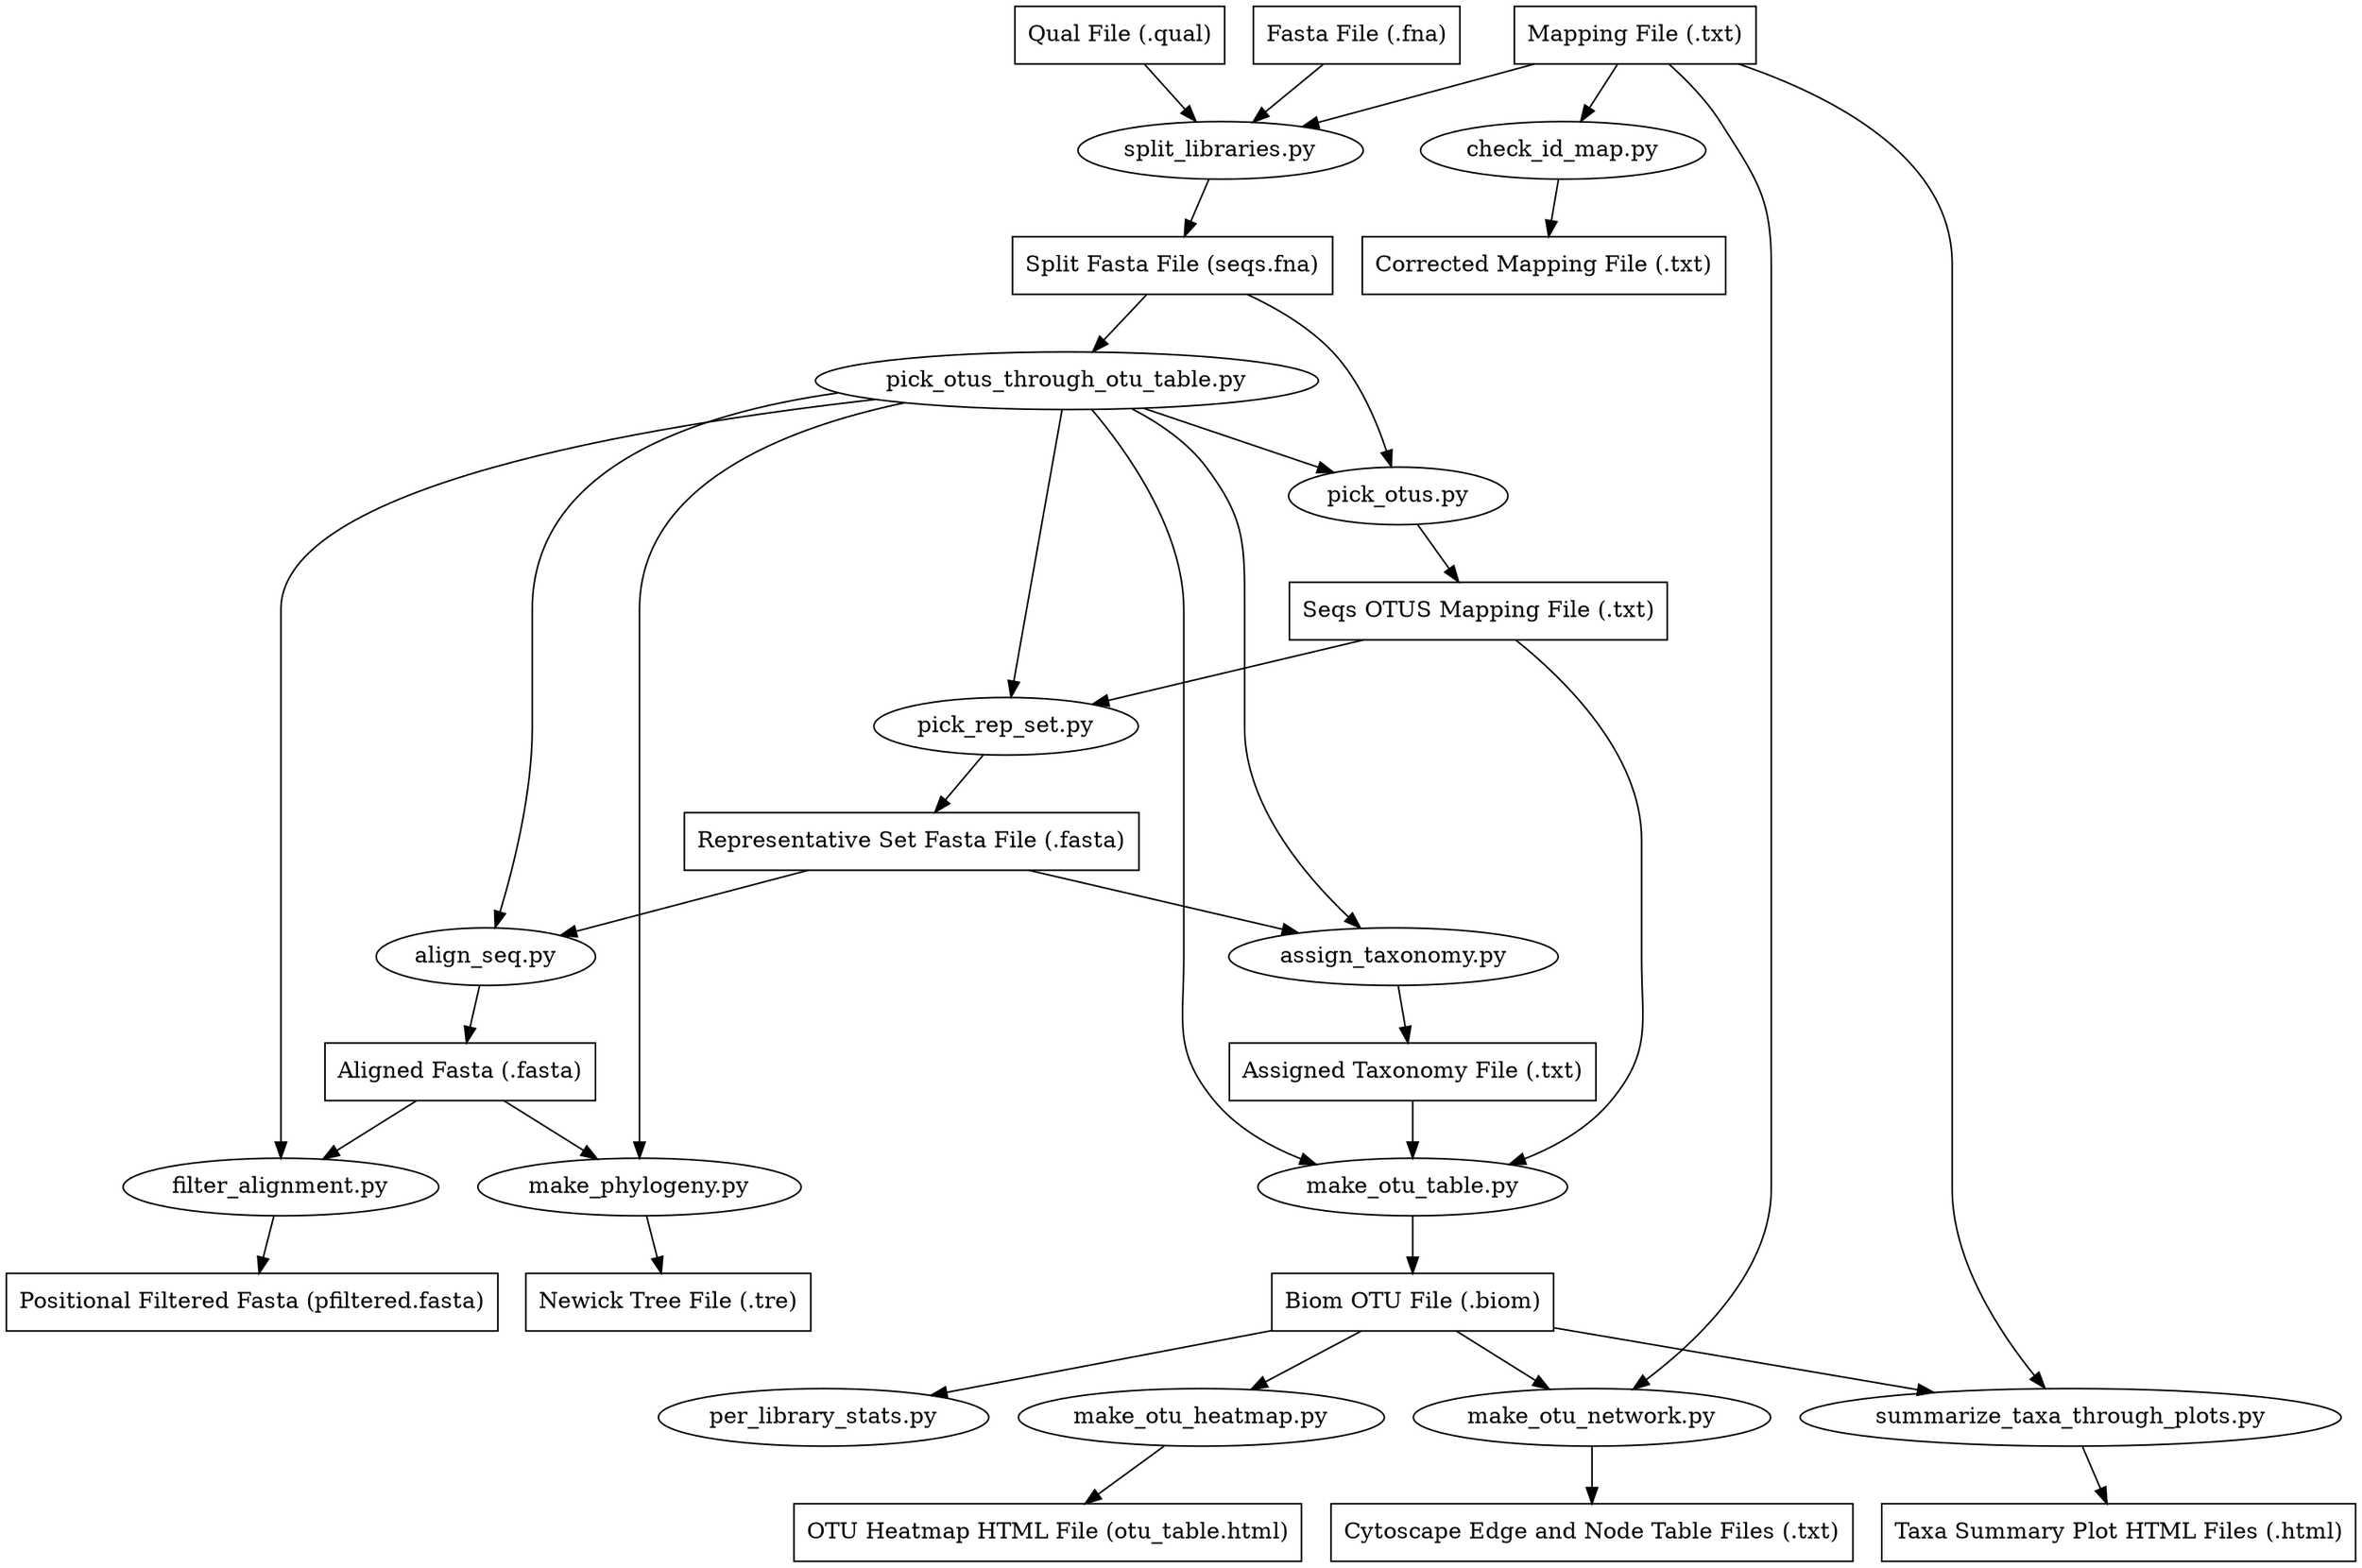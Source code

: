 digraph QIIME_PIPELINE {
    //scripts
    script_cim [label="check_id_map.py"];
    script_sl [label="split_libraries.py"];
    script_potot [label="pick_otus_through_otu_table.py"];

    subgraph {
         script_po [label="pick_otus.py"];
         script_prs [label="pick_rep_set.py"];
         script_as [label="align_seq.py"];
         script_at [label="assign_taxonomy.py"];
         script_fa [label="filter_alignment.py"];
         script_mp [label="make_phylogeny.py"];
         script_mot [label="make_otu_table.py"];
    }
    
    script_pls [label="per_library_stats.py"];
    script_moh [label="make_otu_heatmap.py"];
    script_mon [label="make_otu_network.py"];
    script_sttp [label="summarize_taxa_through_plots.py"];
    
    //files
    file_mf [label="Mapping File (.txt)", shape=box]; //eg Fasting_Map.txt
    file_cmf [label="Corrected Mapping File (.txt)", shape=box]; //eg corrected_mapping.txt
    file_ff [label="Fasta File (.fna)", shape=box];  //eg Fasting_Example.fna
    file_qf [label="Qual File (.qual)", shape=box]; //eg Fasting_Example.qual
    file_sff [label="Split Fasta File (seqs.fna)", shape=box]; // eg seqs.fna
    file_so [label="Seqs OTUS Mapping File (.txt)", shape=box]; //eg seqs_otus.txt
    file_rsf [label="Representative Set Fasta File (.fasta)", shape=box]; //eg <input_sequences_filepath>_rep_set.fasta
    file_at [label="Assigned Taxonomy File (.txt)", shape=box]; //eg <ASSIGNMENT_METHOD>_assigned_taxonomy/*.txt
    file_af [label="Aligned Fasta (.fasta)", shape=box]; //eg <alignment_method>_aligned
    file_pff [label="Positional Filtered Fasta (pfiltered.fasta)", shape=box]; //eg pfiltered.fasta
    file_ntf [label="Newick Tree File (.tre)", shape=box]; //eg rep_set.tre
    file_biom [label="Biom OTU File (.biom)", shape=box]; //eg otu_table.biom
    file_ohh [label="OTU Heatmap HTML File (otu_table.html)", shape=box]; // eg otu_table.html
    file_cen [label="Cytoscape Edge and Node Table Files (.txt)", shape=box]; //eg real_edge_table.txt, real_node_table.txt
    file_tsph [label="Taxa Summary Plot HTML Files (.html)", shape=box]; // eg taxa_summary_plots/*html 
    
    //Connections
    
    //Check Mapping File
    file_mf -> script_cim;
    script_cim -> file_cmf;
    
    //Assign Samples to Multiplex Reads
    file_mf -> script_sl;
    file_ff -> script_sl;
    file_qf -> script_sl;
    script_sl -> file_sff;
    
    //Picking Operational Taxonomic Units (OTUs) through making OTU table
    file_sff -> script_potot;
    script_potot -> script_po;
    script_potot -> script_prs;    
    script_potot -> script_as;
    script_potot -> script_at;
    script_potot -> script_fa;
    script_potot -> script_mp;
    script_potot -> script_mot;
    
    //Step 1. Pick OTUs based on Sequence Similarity within the Reads
    file_sff -> script_po;
    script_po -> file_so;
    
    //Step 2. Pick Representative Sequences for each OTU
    file_so -> script_prs;
    script_prs -> file_rsf;
    
    //Step 3. Assign Taxonomy
    file_rsf -> script_at;
    script_at -> file_at;
    
    //Step 4. Align OTU Sequences
    file_rsf -> script_as;
    script_as -> file_af;
    
    //Step 5. Filter Alignment
    file_af -> script_fa;
    script_fa -> file_pff;
    
    //Step 6. Make Phylogenetic Tree
    file_af -> script_mp;
    script_mp -> file_ntf;
    
    //Step 7. Make OTU Table
    file_at -> script_mot;
    file_so -> script_mot;
    script_mot -> file_biom;
    
    //View Statistics of the OTU Table
    file_biom -> script_pls;

    //Make OTU Heatmap
    file_biom -> script_moh;
    script_moh -> file_ohh;
    
    //Make OTU Network
    file_mf -> script_mon;
    file_biom -> script_mon;
    script_mon -> file_cen;
    
    //Summarize Communities by Taxonomic Composition
    file_mf -> script_sttp;
    file_biom -> script_sttp;
    script_sttp -> file_tsph;
    
    
    
}
